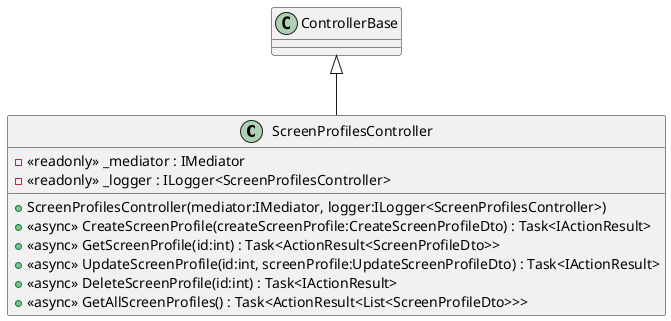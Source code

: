 @startuml
class ScreenProfilesController {
    - <<readonly>> _mediator : IMediator
    - <<readonly>> _logger : ILogger<ScreenProfilesController>
    + ScreenProfilesController(mediator:IMediator, logger:ILogger<ScreenProfilesController>)
    + <<async>> CreateScreenProfile(createScreenProfile:CreateScreenProfileDto) : Task<IActionResult>
    + <<async>> GetScreenProfile(id:int) : Task<ActionResult<ScreenProfileDto>>
    + <<async>> UpdateScreenProfile(id:int, screenProfile:UpdateScreenProfileDto) : Task<IActionResult>
    + <<async>> DeleteScreenProfile(id:int) : Task<IActionResult>
    + <<async>> GetAllScreenProfiles() : Task<ActionResult<List<ScreenProfileDto>>>
}
ControllerBase <|-- ScreenProfilesController
@enduml
